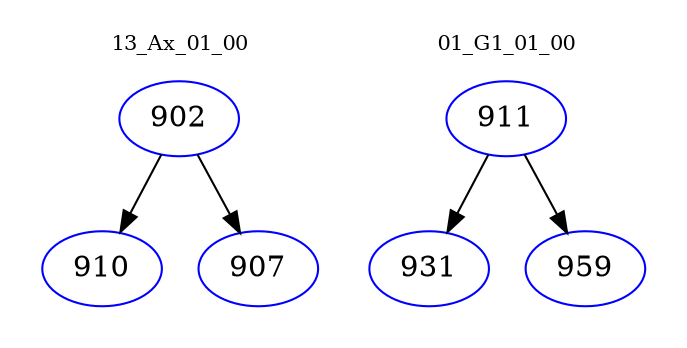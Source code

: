digraph{
subgraph cluster_0 {
color = white
label = "13_Ax_01_00";
fontsize=10;
T0_902 [label="902", color="blue"]
T0_902 -> T0_910 [color="black"]
T0_910 [label="910", color="blue"]
T0_902 -> T0_907 [color="black"]
T0_907 [label="907", color="blue"]
}
subgraph cluster_1 {
color = white
label = "01_G1_01_00";
fontsize=10;
T1_911 [label="911", color="blue"]
T1_911 -> T1_931 [color="black"]
T1_931 [label="931", color="blue"]
T1_911 -> T1_959 [color="black"]
T1_959 [label="959", color="blue"]
}
}
